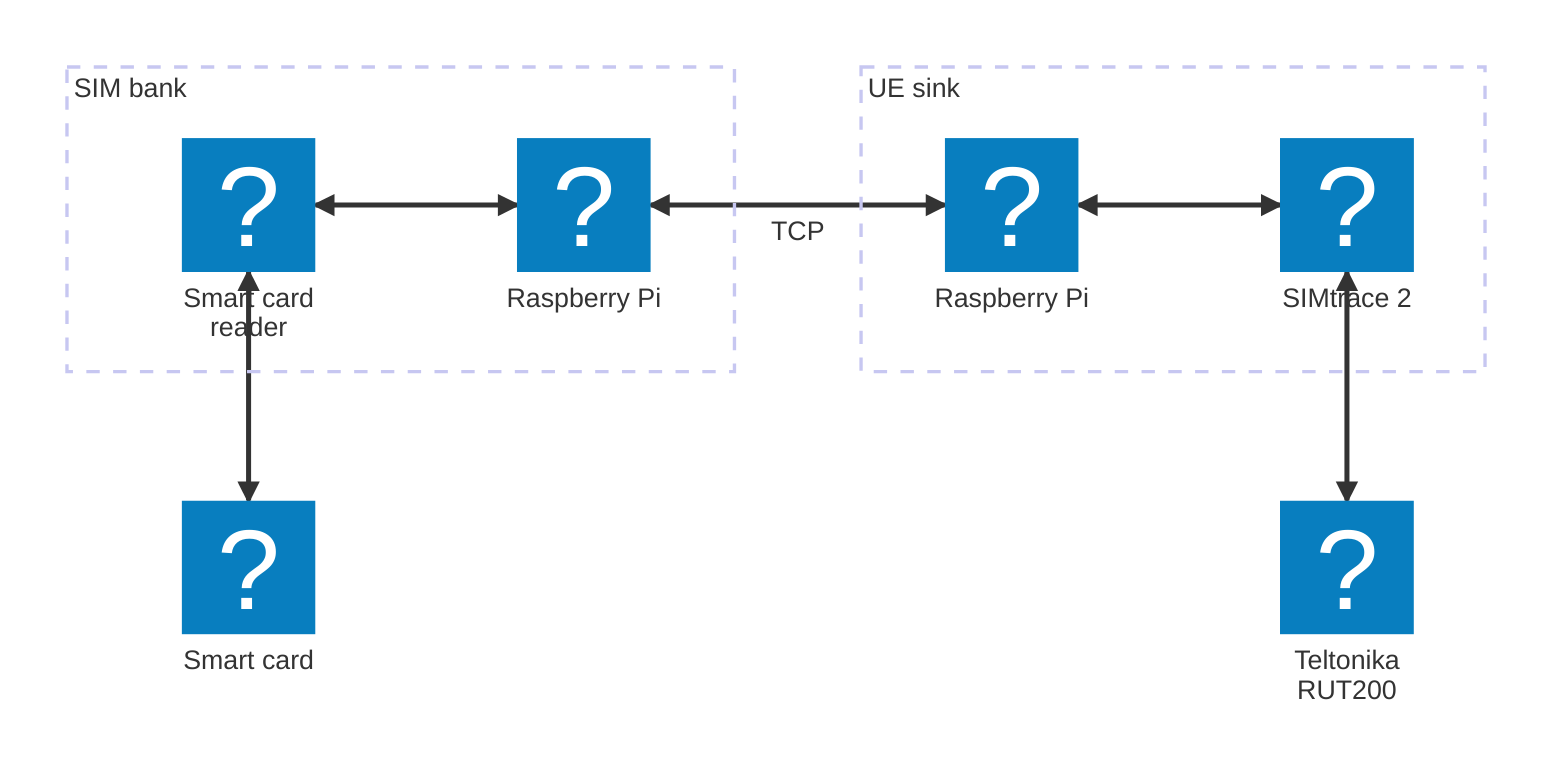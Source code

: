 architecture-beta
  group bank[SIM bank]
  group sink[UE sink]

  service sim(solar:sim-card-linear)[Smart card]
  service ue(solar:wi-fi-router-linear)[Teltonika RUT200]

  service reader(solar:flash-drive-linear)[Smart card reader] in bank
  service rpi1(solar:ssd-square-linear)[Raspberry Pi] in bank

  service simtrace(solar:flash-drive-linear)[SIMtrace 2] in sink
  service rpi2(solar:ssd-square-linear)[Raspberry Pi] in sink

  sim:T <--> B:reader
  reader:R <--> L:rpi1
  ue:T <--> B:simtrace
  simtrace:L <--> R:rpi2
  rpi1:R <-[TCP]-> L:rpi2
